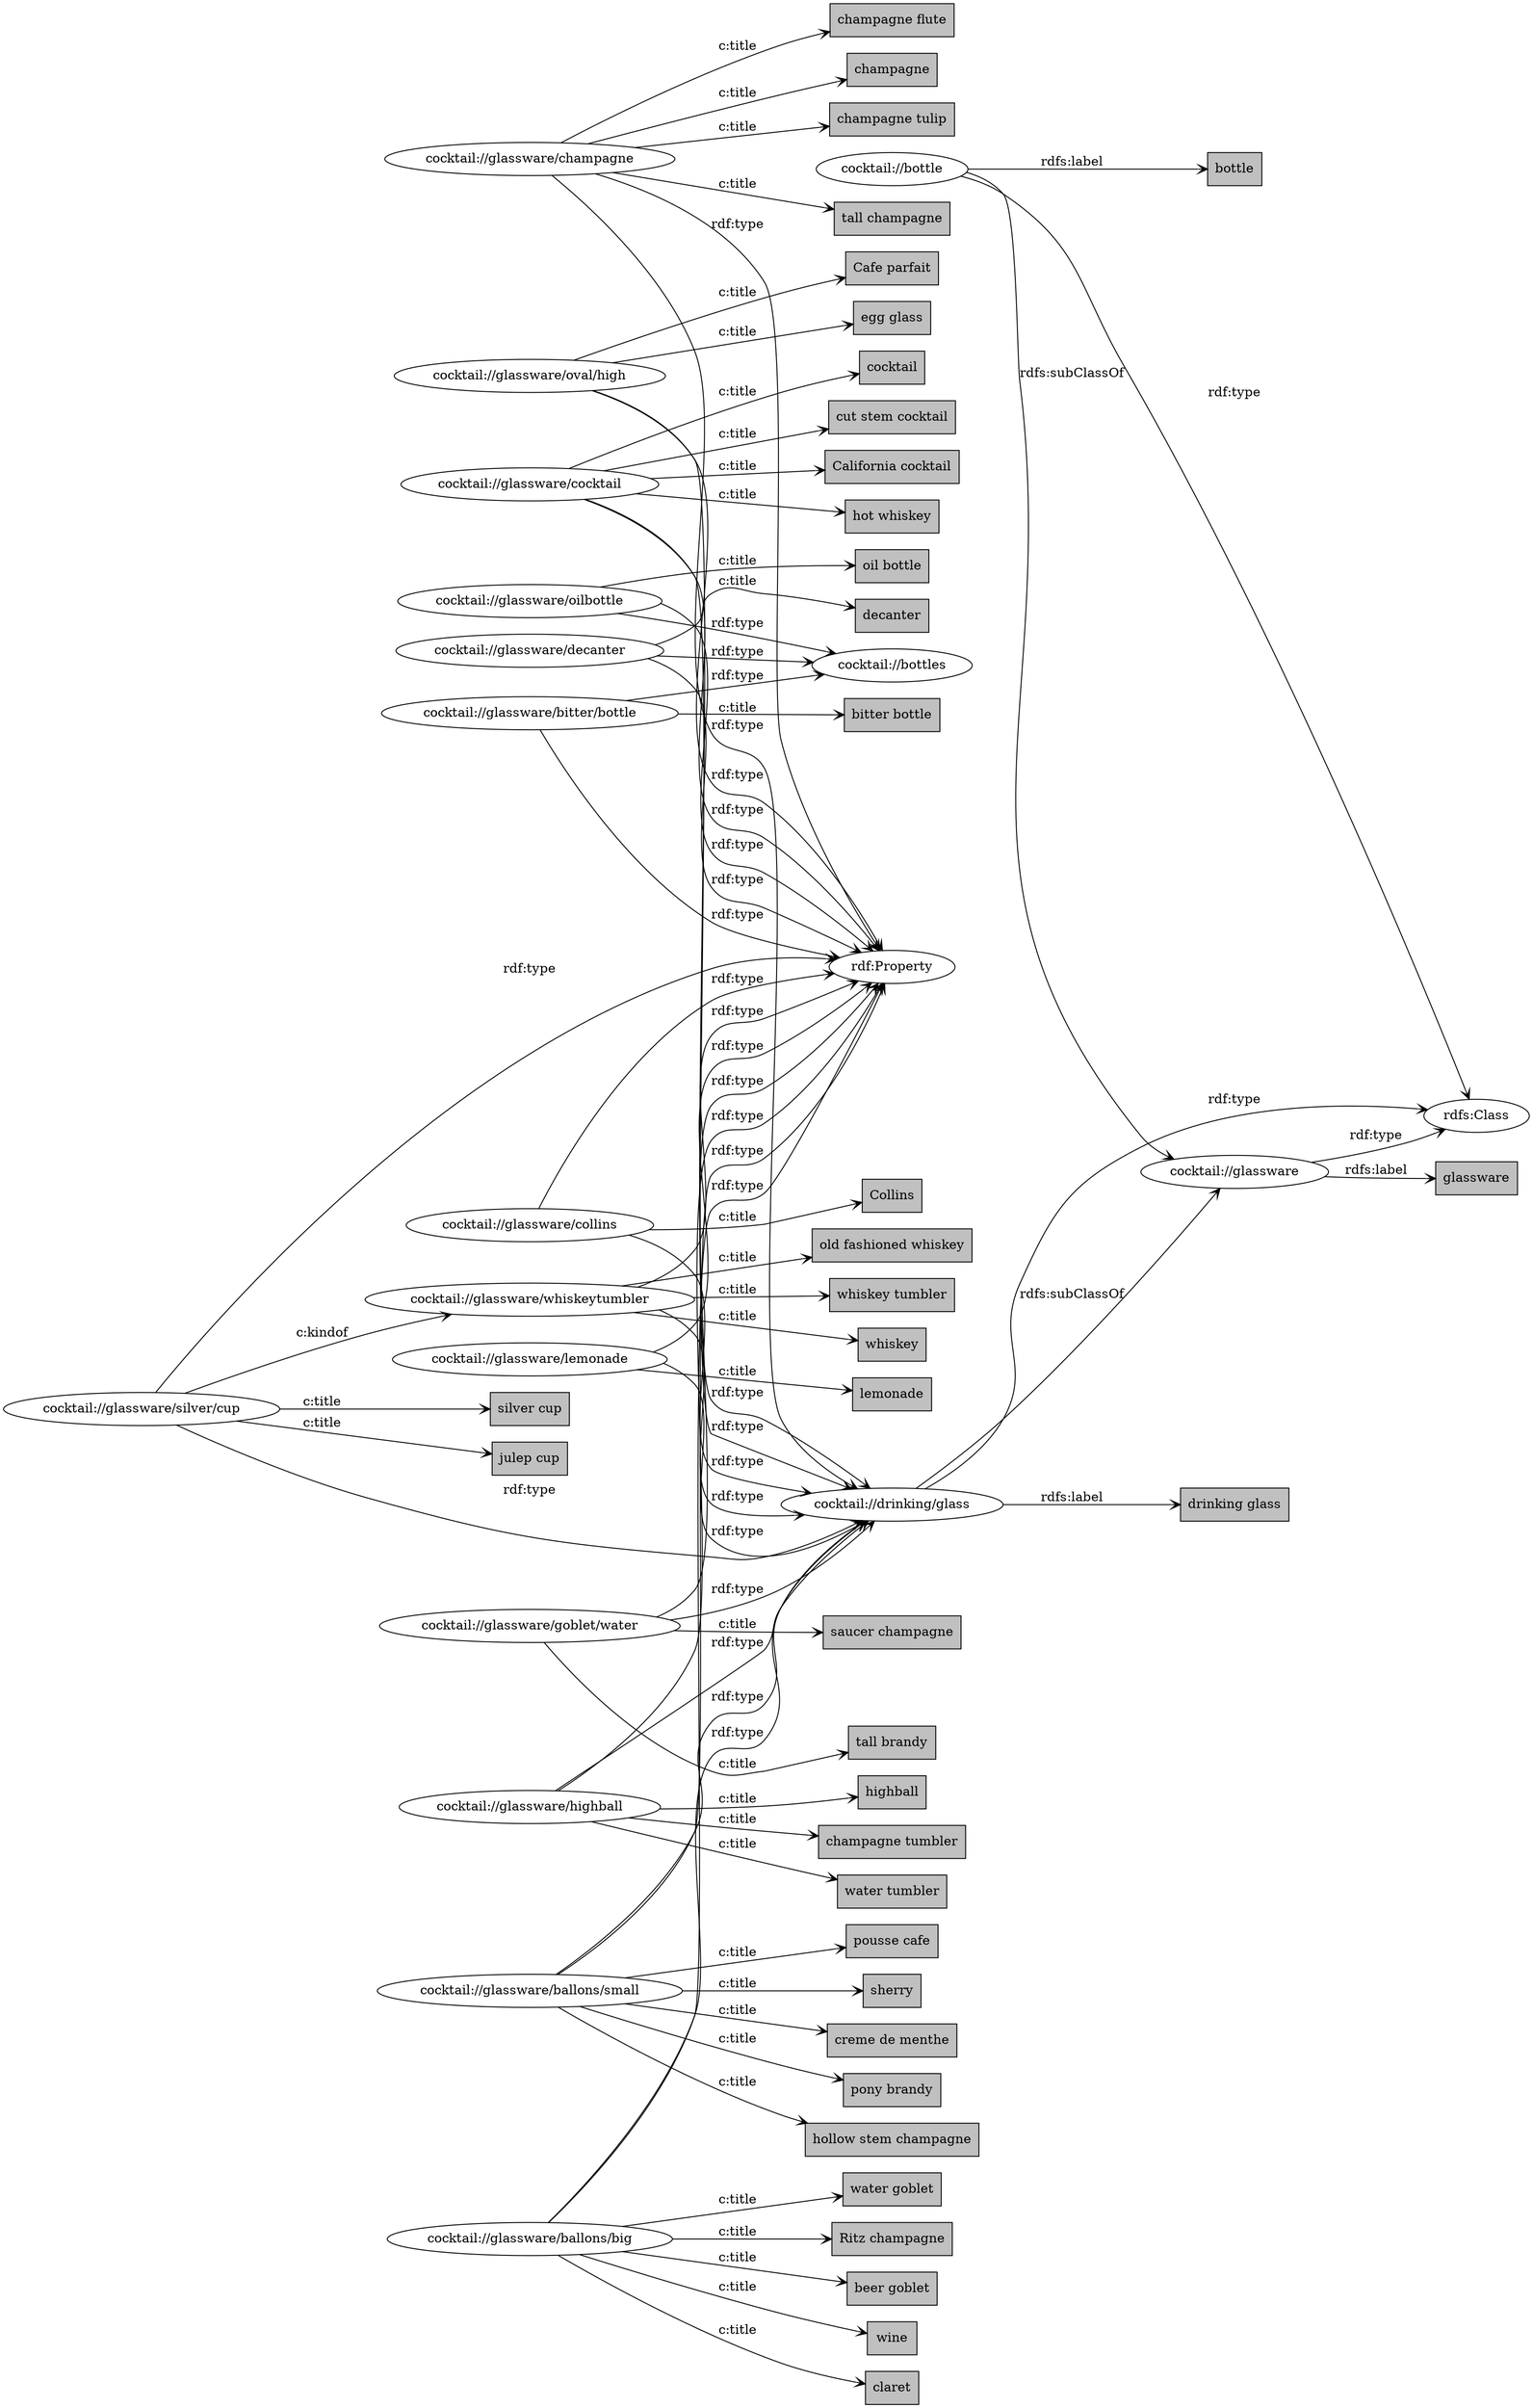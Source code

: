 digraph g { 
  rankdir=LR;

  // uri nodes
  node[shape=oval,color="#000000",style=solid];
  "cocktail://glassware/collins" [label="cocktail://glassware/collins"];
  "cocktail://glassware" [label="cocktail://glassware"];
  "cocktail://bottle" [label="cocktail://bottle"];
  "cocktail://glassware/champagne" [label="cocktail://glassware/champagne"];
  "cocktail://glassware/oval/high" [label="cocktail://glassware/oval/high"];
  "cocktail://glassware/cocktail" [label="cocktail://glassware/cocktail"];
  "cocktail://glassware/oilbottle" [label="cocktail://glassware/oilbottle"];
  "rdfs:Class" [label="rdfs:Class"];
  "cocktail://bottles" [label="cocktail://bottles"];
  "cocktail://glassware/silver/cup" [label="cocktail://glassware/silver/cup"];
  "cocktail://drinking/glass" [label="cocktail://drinking/glass"];
  "cocktail://glassware/whiskeytumbler" [label="cocktail://glassware/whiskeytumbler"];
  "cocktail://glassware/lemonade" [label="cocktail://glassware/lemonade"];
  "cocktail://glassware/goblet/water" [label="cocktail://glassware/goblet/water"];
  "cocktail://glassware/decanter" [label="cocktail://glassware/decanter"];
  "cocktail://glassware/highball" [label="cocktail://glassware/highball"];
  "cocktail://glassware/bitter/bottle" [label="cocktail://glassware/bitter/bottle"];
  "rdf:Property" [label="rdf:Property"];
  "cocktail://glassware/ballons/small" [label="cocktail://glassware/ballons/small"];
  "cocktail://glassware/ballons/big" [label="cocktail://glassware/ballons/big"];

  // literal nodes
  node[fillcolor="#c0c0c0",shape=box,color="#000000",style=filled];
  "claret" [label="claret"];
  "bottle" [label="bottle"];
  "creme de menthe" [label="creme de menthe"];
  "saucer champagne" [label="saucer champagne"];
  "egg glass" [label="egg glass"];
  "hot whiskey" [label="hot whiskey"];
  "cocktail" [label="cocktail"];
  "water goblet" [label="water goblet"];
  "decanter" [label="decanter"];
  "champagne" [label="champagne"];
  "pony brandy" [label="pony brandy"];
  "drinking glass" [label="drinking glass"];
  "champagne tulip" [label="champagne tulip"];
  "hollow stem champagne" [label="hollow stem champagne"];
  "Cafe parfait" [label="Cafe parfait"];
  "Ritz champagne" [label="Ritz champagne"];
  "old fashioned whiskey" [label="old fashioned whiskey"];
  "cocktail://glassware" [label="cocktail://glassware"];
  "water tumbler" [label="water tumbler"];
  "pousse cafe" [label="pousse cafe"];
  "cut stem cocktail" [label="cut stem cocktail"];
  "oil bottle" [label="oil bottle"];
  "lemonade" [label="lemonade"];
  "tall brandy" [label="tall brandy"];
  "tall champagne" [label="tall champagne"];
  "California cocktail" [label="California cocktail"];
  "sherry" [label="sherry"];
  "beer goblet" [label="beer goblet"];
  "highball" [label="highball"];
  "Collins" [label="Collins"];
  "glassware" [label="glassware"];
  "champagne flute" [label="champagne flute"];
  "silver cup" [label="silver cup"];
  "champagne tumbler" [label="champagne tumbler"];
  "bitter bottle" [label="bitter bottle"];
  "whiskey tumbler" [label="whiskey tumbler"];
  "julep cup" [label="julep cup"];
  "wine" [label="wine"];
  "whiskey" [label="whiskey"];

  // edges
  edge[color="#000000",style=solid,arrowhead=vee];
  "cocktail://glassware/ballons/small" -> "creme de menthe"[label="c:title"];
  "cocktail://glassware/cocktail" -> "cut stem cocktail"[label="c:title"];
  "cocktail://glassware" -> "rdfs:Class"[label="rdf:type"];
  "cocktail://glassware/lemonade" -> "rdf:Property"[label="rdf:type"];
  "cocktail://glassware/bitter/bottle" -> "cocktail://bottles"[label="rdf:type"];
  "cocktail://glassware/whiskeytumbler" -> "whiskey tumbler"[label="c:title"];
  "cocktail://glassware/whiskeytumbler" -> "whiskey"[label="c:title"];
  "cocktail://glassware/highball" -> "cocktail://drinking/glass"[label="rdf:type"];
  "cocktail://glassware/ballons/small" -> "pousse cafe"[label="c:title"];
  "cocktail://bottle" -> "bottle"[label="rdfs:label"];
  "cocktail://bottle" -> "cocktail://glassware"[label="rdfs:subClassOf"];
  "cocktail://glassware/silver/cup" -> "julep cup"[label="c:title"];
  "cocktail://glassware/silver/cup" -> "rdf:Property"[label="rdf:type"];
  "cocktail://glassware/lemonade" -> "cocktail://drinking/glass"[label="rdf:type"];
  "cocktail://glassware/highball" -> "highball"[label="c:title"];
  "cocktail://glassware/highball" -> "champagne tumbler"[label="c:title"];
  "cocktail://glassware/oilbottle" -> "cocktail://bottles"[label="rdf:type"];
  "cocktail://drinking/glass" -> "drinking glass"[label="rdfs:label"];
  "cocktail://glassware/champagne" -> "champagne"[label="c:title"];
  "cocktail://glassware/silver/cup" -> "cocktail://drinking/glass"[label="rdf:type"];
  "cocktail://glassware/cocktail" -> "hot whiskey"[label="c:title"];
  "cocktail://glassware/ballons/big" -> "Ritz champagne"[label="c:title"];
  "cocktail://glassware/goblet/water" -> "cocktail://drinking/glass"[label="rdf:type"];
  "cocktail://glassware/ballons/small" -> "cocktail://drinking/glass"[label="rdf:type"];
  "cocktail://glassware/decanter" -> "decanter"[label="c:title"];
  "cocktail://glassware/whiskeytumbler" -> "old fashioned whiskey"[label="c:title"];
  "cocktail://glassware/oval/high" -> "egg glass"[label="c:title"];
  "cocktail://glassware/champagne" -> "rdf:Property"[label="rdf:type"];
  "cocktail://glassware/collins" -> "rdf:Property"[label="rdf:type"];
  "cocktail://glassware/ballons/big" -> "rdf:Property"[label="rdf:type"];
  "cocktail://glassware/champagne" -> "tall champagne"[label="c:title"];
  "cocktail://glassware/ballons/big" -> "wine"[label="c:title"];
  "cocktail://drinking/glass" -> "cocktail://glassware"[label="rdfs:subClassOf"];
  "cocktail://glassware/oval/high" -> "cocktail://drinking/glass"[label="rdf:type"];
  "cocktail://glassware/cocktail" -> "rdf:Property"[label="rdf:type"];
  "cocktail://glassware/bitter/bottle" -> "rdf:Property"[label="rdf:type"];
  "cocktail://glassware/oilbottle" -> "rdf:Property"[label="rdf:type"];
  "cocktail://glassware/highball" -> "water tumbler"[label="c:title"];
  "cocktail://glassware/whiskeytumbler" -> "rdf:Property"[label="rdf:type"];
  "cocktail://glassware/oval/high" -> "rdf:Property"[label="rdf:type"];
  "cocktail://glassware/whiskeytumbler" -> "cocktail://drinking/glass"[label="rdf:type"];
  "cocktail://glassware/collins" -> "Collins"[label="c:title"];
  "cocktail://glassware/ballons/small" -> "pony brandy"[label="c:title"];
  "cocktail://glassware/cocktail" -> "California cocktail"[label="c:title"];
  "cocktail://glassware/goblet/water" -> "tall brandy"[label="c:title"];
  "cocktail://glassware/champagne" -> "champagne flute"[label="c:title"];
  "cocktail://glassware/silver/cup" -> "silver cup"[label="c:title"];
  "cocktail://glassware/goblet/water" -> "saucer champagne"[label="c:title"];
  "cocktail://glassware/ballons/big" -> "claret"[label="c:title"];
  "cocktail://glassware/ballons/small" -> "rdf:Property"[label="rdf:type"];
  "cocktail://glassware/cocktail" -> "cocktail"[label="c:title"];
  "cocktail://glassware/ballons/small" -> "sherry"[label="c:title"];
  "cocktail://glassware/champagne" -> "champagne tulip"[label="c:title"];
  "cocktail://glassware/collins" -> "cocktail://drinking/glass"[label="rdf:type"];
  "cocktail://glassware/ballons/big" -> "cocktail://drinking/glass"[label="rdf:type"];
  "cocktail://glassware/ballons/big" -> "water goblet"[label="c:title"];
  "cocktail://glassware/cocktail" -> "cocktail://drinking/glass"[label="rdf:type"];
  "cocktail://glassware/goblet/water" -> "rdf:Property"[label="rdf:type"];
  "cocktail://glassware/decanter" -> "rdf:Property"[label="rdf:type"];
  "cocktail://glassware/ballons/small" -> "hollow stem champagne"[label="c:title"];
  "cocktail://glassware/oval/high" -> "Cafe parfait"[label="c:title"];
  "cocktail://glassware/lemonade" -> "lemonade"[label="c:title"];
  "cocktail://glassware/oilbottle" -> "oil bottle"[label="c:title"];
  "cocktail://glassware/highball" -> "rdf:Property"[label="rdf:type"];
  "cocktail://glassware/ballons/big" -> "beer goblet"[label="c:title"];
  "cocktail://bottle" -> "rdfs:Class"[label="rdf:type"];
  "cocktail://glassware/silver/cup" -> "cocktail://glassware/whiskeytumbler"[label="c:kindof"];
  "cocktail://drinking/glass" -> "rdfs:Class"[label="rdf:type"];
  "cocktail://glassware/champagne" -> "cocktail://drinking/glass"[label="rdf:type"];
  "cocktail://glassware/bitter/bottle" -> "bitter bottle"[label="c:title"];
  "cocktail://glassware/decanter" -> "cocktail://bottles"[label="rdf:type"];
  "cocktail://glassware" -> "glassware"[label="rdfs:label"];
}

